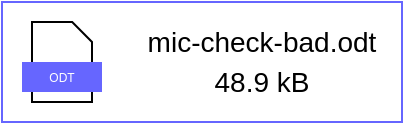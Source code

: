 <mxfile>
    <diagram id="vDc8igpyrBxH6NzmCyo-" name="ページ1">
        <mxGraphModel dx="358" dy="187" grid="1" gridSize="5" guides="1" tooltips="1" connect="1" arrows="1" fold="1" page="1" pageScale="1" pageWidth="827" pageHeight="1169" background="none" math="0" shadow="0">
            <root>
                <mxCell id="0"/>
                <mxCell id="1" parent="0"/>
                <mxCell id="11" value="" style="whiteSpace=wrap;html=1;fontSize=6;strokeColor=#6666FF;" parent="1" vertex="1">
                    <mxGeometry x="20" y="20" width="200" height="60" as="geometry"/>
                </mxCell>
                <mxCell id="7" value="" style="verticalLabelPosition=bottom;verticalAlign=top;html=1;shape=mxgraph.basic.polygon;polyCoords=[[0,0],[0.67,0],[1,0.25],[1,1],[0,1]];polyline=0;fontSize=6;" parent="1" vertex="1">
                    <mxGeometry x="35" y="30" width="30" height="40" as="geometry"/>
                </mxCell>
                <mxCell id="3" value="&lt;font style=&quot;font-size: 6px&quot;&gt;ODT&lt;/font&gt;" style="rounded=0;whiteSpace=wrap;html=1;verticalAlign=middle;fontSize=6;strokeColor=none;fillColor=#6666FF;fontColor=#FFFFFF;" parent="1" vertex="1">
                    <mxGeometry x="30" y="50" width="40" height="15" as="geometry"/>
                </mxCell>
                <mxCell id="12" value="mic-check-bad.odt" style="whiteSpace=wrap;html=1;fontSize=14;strokeColor=none;fillColor=none;" parent="1" vertex="1">
                    <mxGeometry x="80" y="30" width="140" height="20" as="geometry"/>
                </mxCell>
                <mxCell id="13" value="48.9 kB" style="whiteSpace=wrap;html=1;fontSize=14;strokeColor=none;fillColor=none;" parent="1" vertex="1">
                    <mxGeometry x="80" y="50" width="140" height="20" as="geometry"/>
                </mxCell>
            </root>
        </mxGraphModel>
    </diagram>
</mxfile>